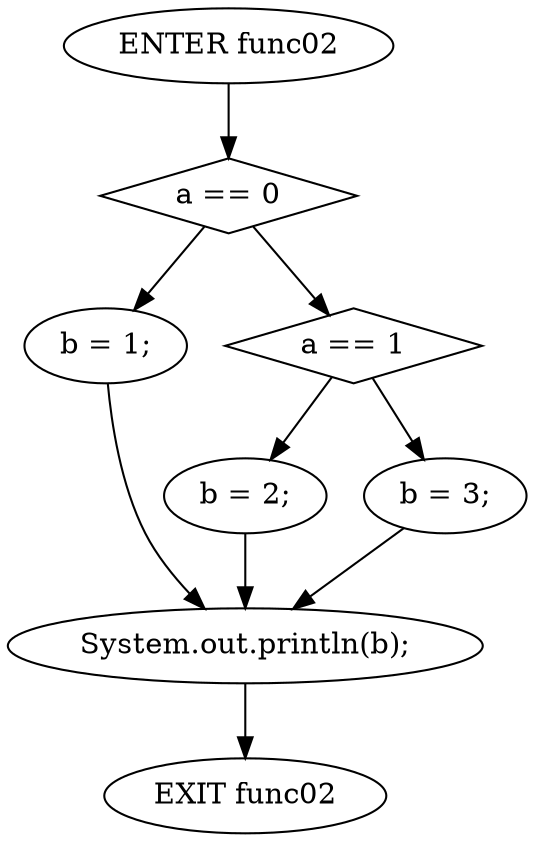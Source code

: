 digraph G {
  0 [ label="ENTER func02" ];
  1 [ label="EXIT func02" ];
  2 [ shape="diamond" label="a == 0" ];
  3 [ label="b = 1;" ];
  4 [ shape="diamond" label="a == 1" ];
  5 [ label="b = 2;" ];
  6 [ label="b = 3;" ];
  7 [ label="System.out.println(b);" ];
  0 -> 2;
  2 -> 3;
  2 -> 4;
  4 -> 5;
  4 -> 6;
  6 -> 7;
  5 -> 7;
  3 -> 7;
  7 -> 1;
}
